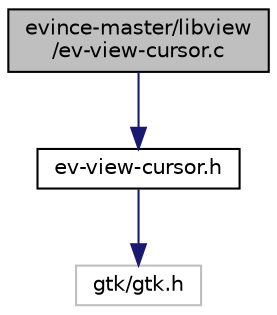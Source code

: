 digraph "evince-master/libview/ev-view-cursor.c"
{
  edge [fontname="Helvetica",fontsize="10",labelfontname="Helvetica",labelfontsize="10"];
  node [fontname="Helvetica",fontsize="10",shape=record];
  Node1 [label="evince-master/libview\l/ev-view-cursor.c",height=0.2,width=0.4,color="black", fillcolor="grey75", style="filled" fontcolor="black"];
  Node1 -> Node2 [color="midnightblue",fontsize="10",style="solid",fontname="Helvetica"];
  Node2 [label="ev-view-cursor.h",height=0.2,width=0.4,color="black", fillcolor="white", style="filled",URL="$d6/dbe/ev-view-cursor_8h.html"];
  Node2 -> Node3 [color="midnightblue",fontsize="10",style="solid",fontname="Helvetica"];
  Node3 [label="gtk/gtk.h",height=0.2,width=0.4,color="grey75", fillcolor="white", style="filled"];
}
